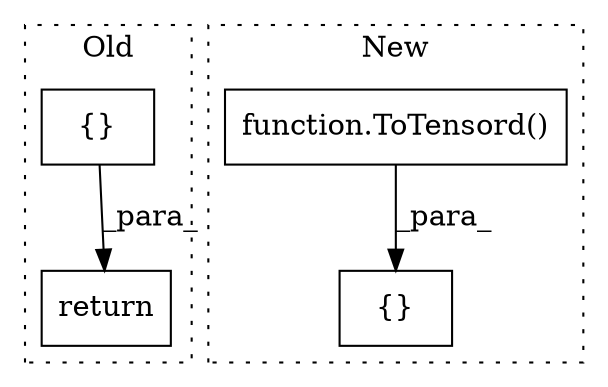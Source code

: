 digraph G {
subgraph cluster0 {
1 [label="return" a="93" s="4467" l="7" shape="box"];
4 [label="{}" a="59" s="4374,4434" l="18,0" shape="box"];
label = "Old";
style="dotted";
}
subgraph cluster1 {
2 [label="function.ToTensord()" a="75" s="5851" l="64" shape="box"];
3 [label="{}" a="59" s="5358,5915" l="14,0" shape="box"];
label = "New";
style="dotted";
}
2 -> 3 [label="_para_"];
4 -> 1 [label="_para_"];
}